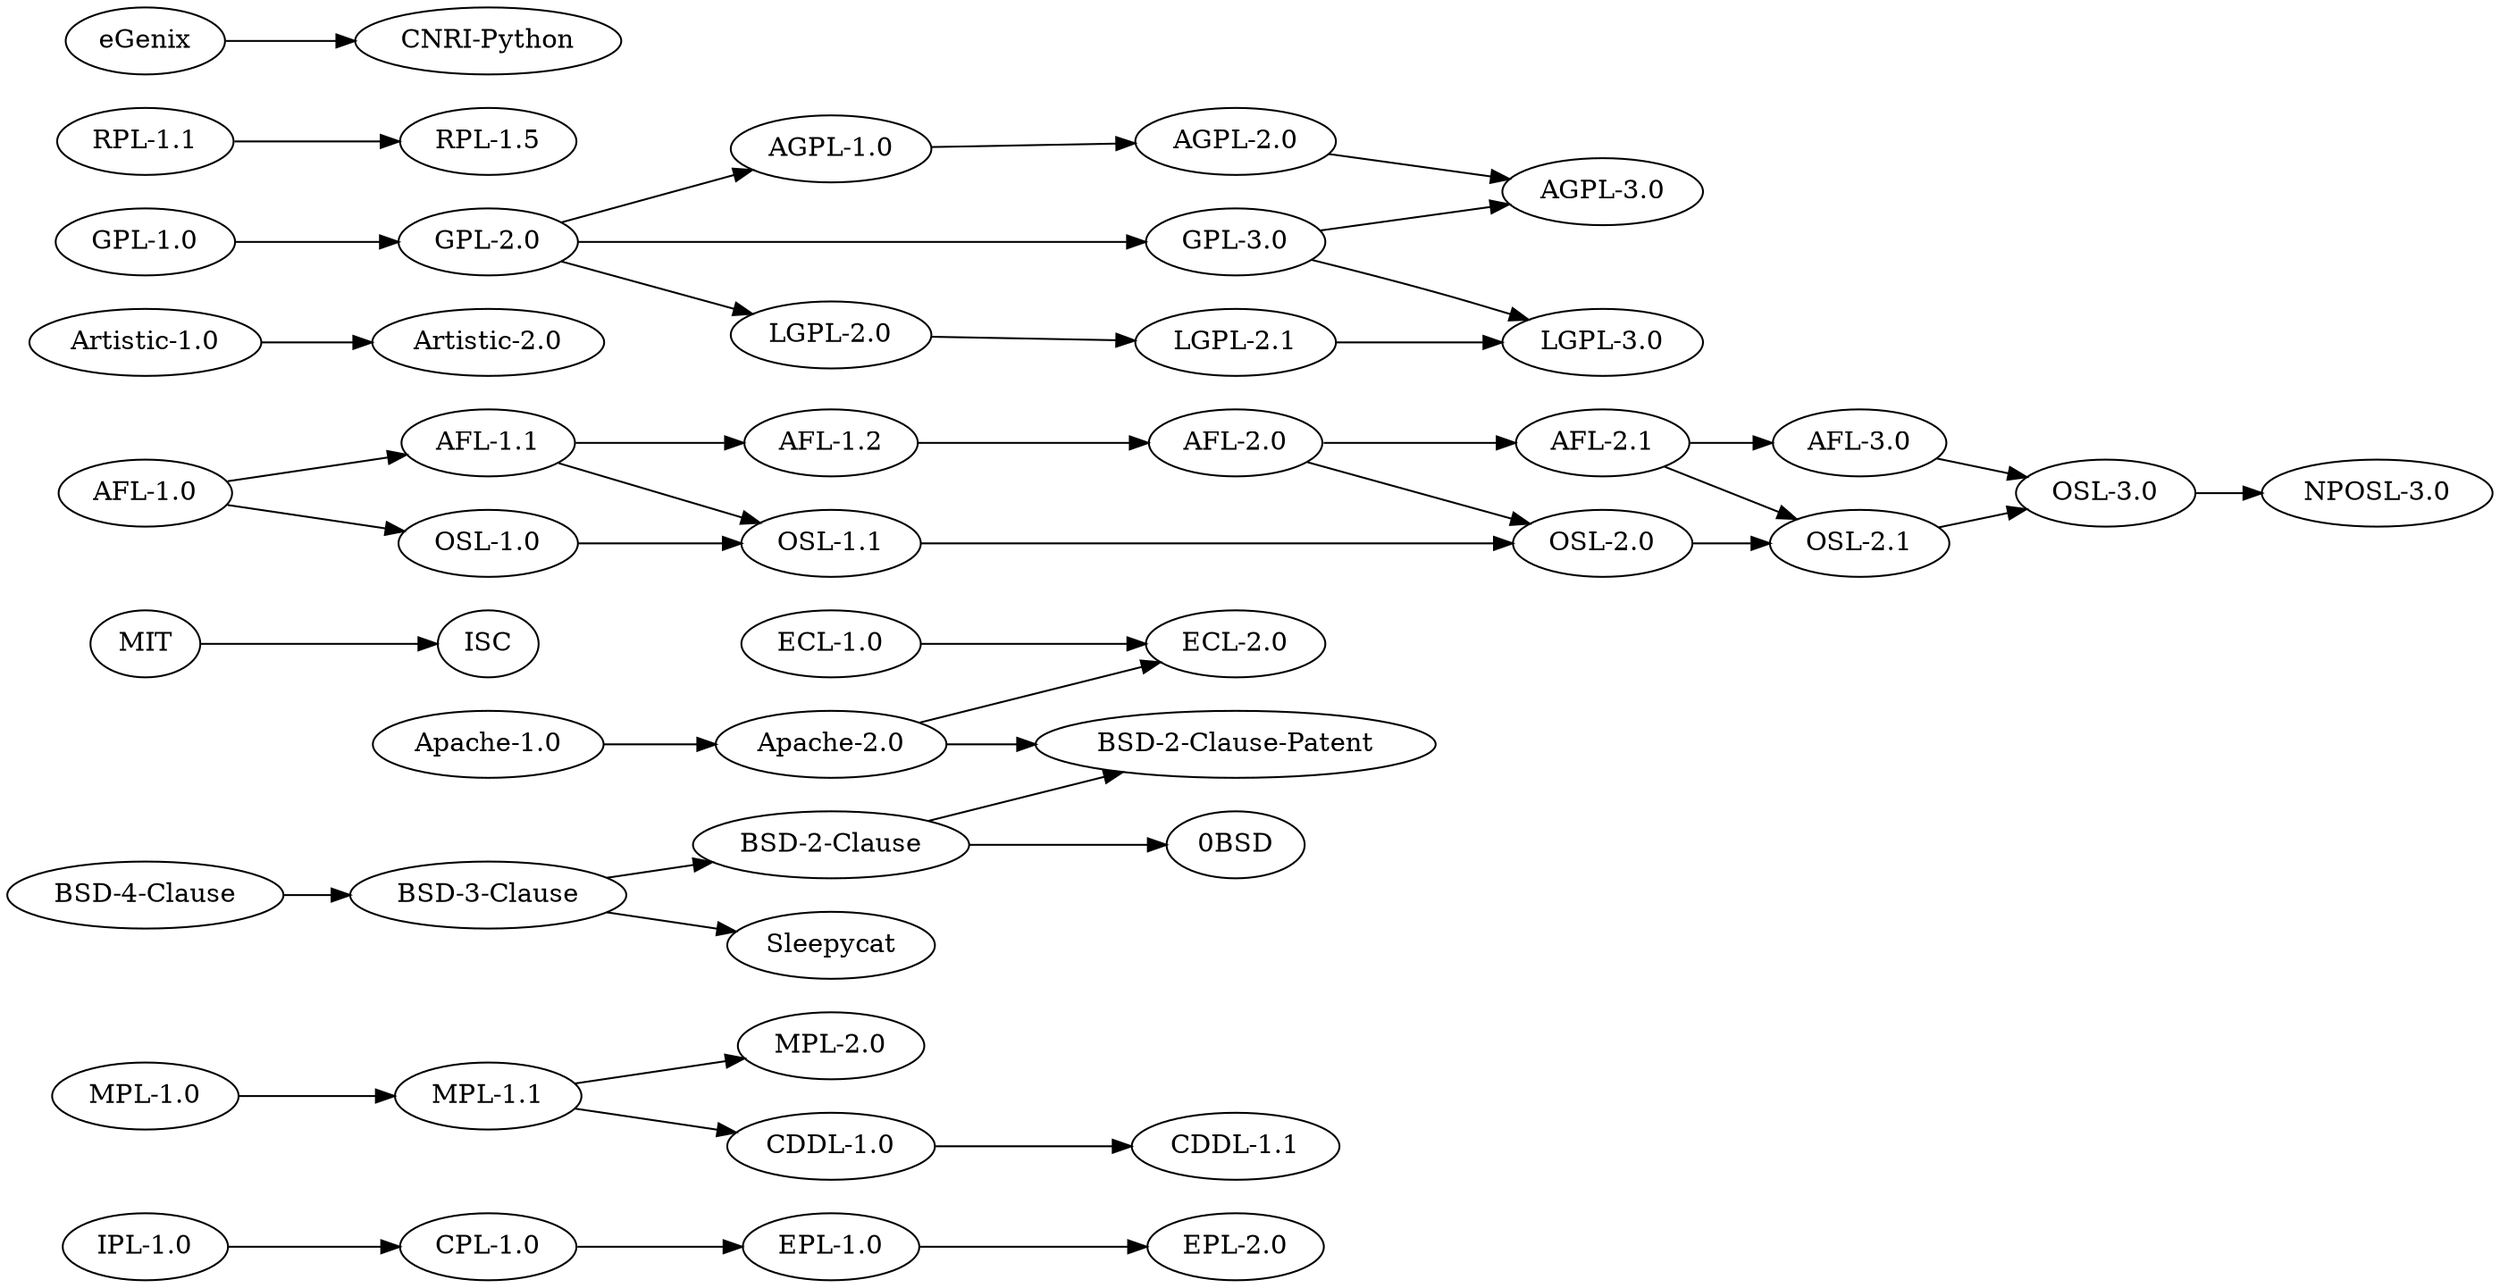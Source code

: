 digraph {
  rankdir=LR;
  "IPL-1.0" -> "CPL-1.0";
  "CPL-1.0" -> "EPL-1.0";
  "EPL-1.0" -> "EPL-2.0";

  "MPL-1.0" -> "MPL-1.1";
  "MPL-1.1" -> "MPL-2.0";
  "MPL-1.1" -> "CDDL-1.0";
  "CDDL-1.0" -> "CDDL-1.1";

  "Apache-1.0" -> "Apache-2.0";
  "ECL-1.0" -> "ECL-2.0";
  "Apache-2.0" -> "ECL-2.0";
  "Apache-2.0" -> "BSD-2-Clause-Patent";

  "MIT" -> "ISC";

  "BSD-4-Clause" -> "BSD-3-Clause" -> "BSD-2-Clause";
  "BSD-2-Clause" -> "BSD-2-Clause-Patent";
  "BSD-3-Clause" -> "Sleepycat";
  "BSD-2-Clause" -> "0BSD";

  "OSL-3.0" -> "NPOSL-3.0";
  "AFL-1.0" -> "AFL-1.1" -> "AFL-1.2" -> "AFL-2.0" -> "AFL-2.1" -> "AFL-3.0";

  "AFL-1.0" -> "OSL-1.0";
  "AFL-1.1" -> "OSL-1.1";
  "AFL-2.0" -> "OSL-2.0";
  "AFL-2.1" -> "OSL-2.1";
  "AFL-3.0" -> "OSL-3.0";

  "OSL-1.0" -> "OSL-1.1" -> "OSL-2.0" -> "OSL-2.1" -> "OSL-3.0";

  "Artistic-1.0" -> "Artistic-2.0";

  "GPL-1.0" -> "GPL-2.0" -> "GPL-3.0";

  "GPL-2.0" -> "AGPL-1.0";
  "GPL-2.0" -> "LGPL-2.0";
  "GPL-3.0" -> "AGPL-3.0";
  "GPL-3.0" -> "LGPL-3.0";

  "AGPL-1.0" -> "AGPL-2.0" -> "AGPL-3.0";

  "LGPL-2.0" -> "LGPL-2.1" -> "LGPL-3.0";

  "RPL-1.1" -> "RPL-1.5";

  "eGenix" -> "CNRI-Python";
}
